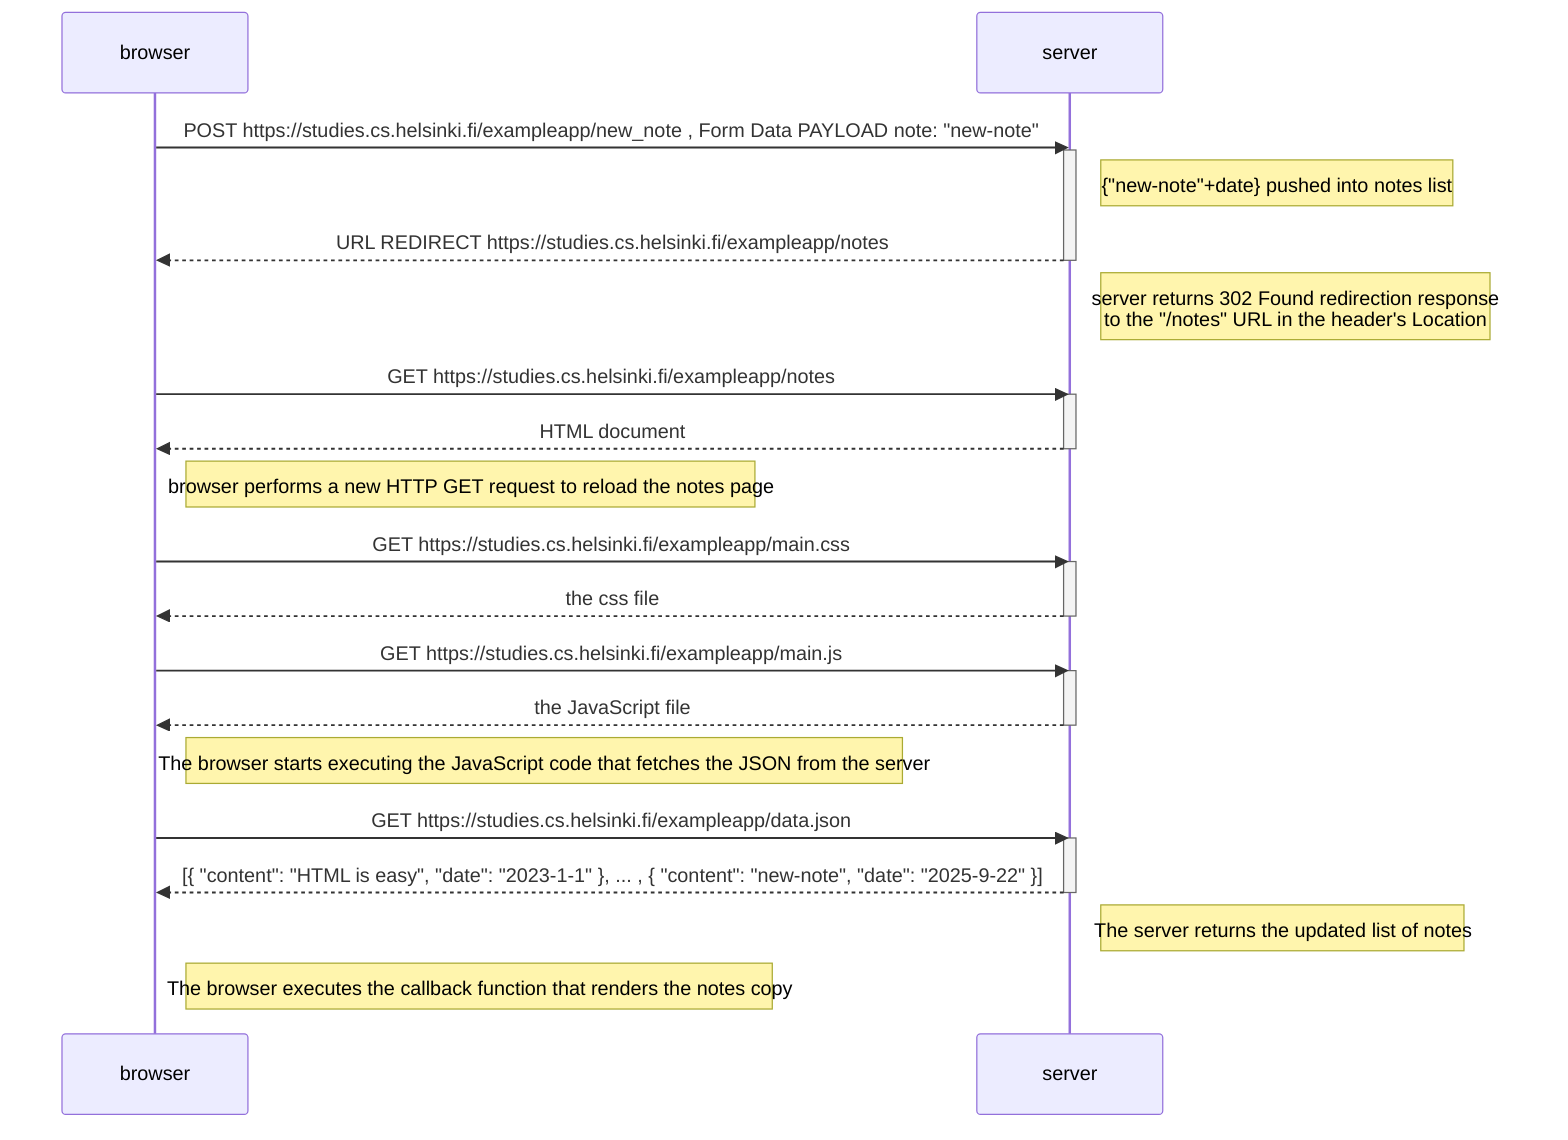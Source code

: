 sequenceDiagram
    participant browser
    participant server

    browser->>server: POST https://studies.cs.helsinki.fi/exampleapp/new_note , Form Data PAYLOAD note: "new-note"
    activate server 
    Note right of server: {"new-note"+date} pushed into notes list
    server-->>browser: URL REDIRECT https://studies.cs.helsinki.fi/exampleapp/notes
    deactivate server

    Note right of server: server returns 302 Found redirection response <br>to the "/notes" URL in the header's Location

    browser->>server: GET https://studies.cs.helsinki.fi/exampleapp/notes
    activate server
    server-->>browser: HTML document
    deactivate server

    Note right of browser: browser performs a new HTTP GET request to reload the notes page 

    browser->>server: GET https://studies.cs.helsinki.fi/exampleapp/main.css
    activate server
    server-->>browser: the css file
    deactivate server

    browser->>server: GET https://studies.cs.helsinki.fi/exampleapp/main.js
    activate server
    server-->>browser: the JavaScript file
    deactivate server

    Note right of browser: The browser starts executing the JavaScript code that fetches the JSON from the server

    browser->>server: GET https://studies.cs.helsinki.fi/exampleapp/data.json
    activate server
    server-->>browser: [{ "content": "HTML is easy", "date": "2023-1-1" }, ... , { "content": "new-note", "date": "2025-9-22" }]
    deactivate server

    Note right of server: The server returns the updated list of notes

    Note right of browser: The browser executes the callback function that renders the notes copy